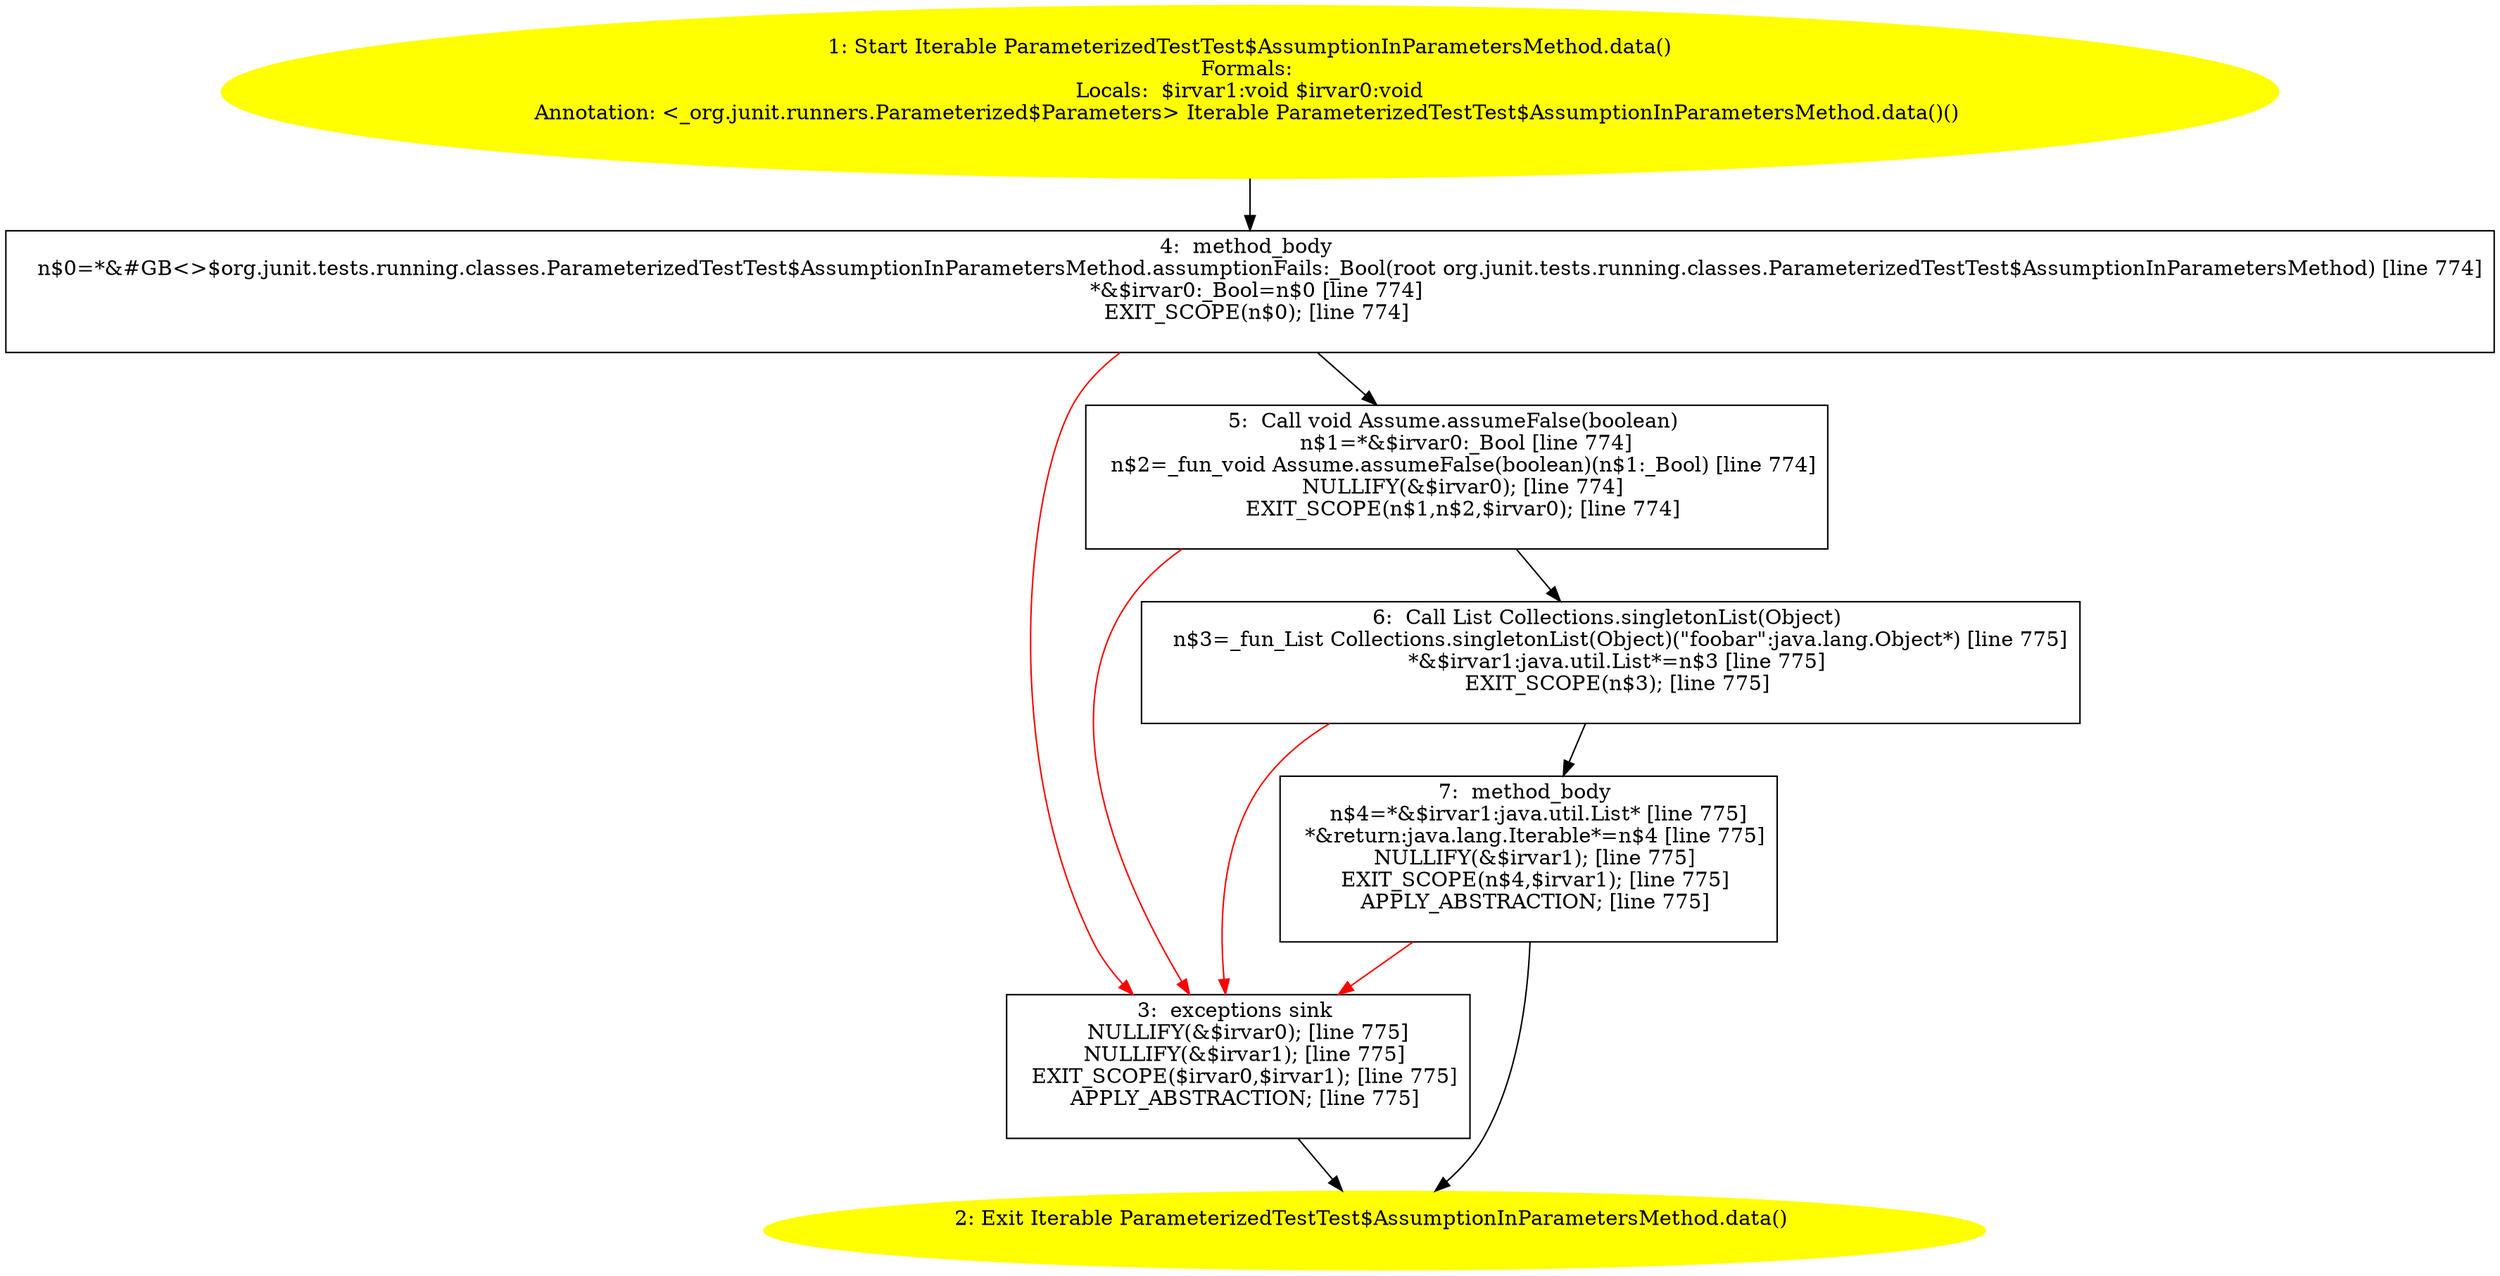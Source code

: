 /* @generated */
digraph cfg {
"org.junit.tests.running.classes.ParameterizedTestTest$AssumptionInParametersMethod.data():java.lang..bc3fddda8fd789f02c98d1b02d8ed5ed_1" [label="1: Start Iterable ParameterizedTestTest$AssumptionInParametersMethod.data()\nFormals: \nLocals:  $irvar1:void $irvar0:void\nAnnotation: <_org.junit.runners.Parameterized$Parameters> Iterable ParameterizedTestTest$AssumptionInParametersMethod.data()() \n  " color=yellow style=filled]
	

	 "org.junit.tests.running.classes.ParameterizedTestTest$AssumptionInParametersMethod.data():java.lang..bc3fddda8fd789f02c98d1b02d8ed5ed_1" -> "org.junit.tests.running.classes.ParameterizedTestTest$AssumptionInParametersMethod.data():java.lang..bc3fddda8fd789f02c98d1b02d8ed5ed_4" ;
"org.junit.tests.running.classes.ParameterizedTestTest$AssumptionInParametersMethod.data():java.lang..bc3fddda8fd789f02c98d1b02d8ed5ed_2" [label="2: Exit Iterable ParameterizedTestTest$AssumptionInParametersMethod.data() \n  " color=yellow style=filled]
	

"org.junit.tests.running.classes.ParameterizedTestTest$AssumptionInParametersMethod.data():java.lang..bc3fddda8fd789f02c98d1b02d8ed5ed_3" [label="3:  exceptions sink \n   NULLIFY(&$irvar0); [line 775]\n  NULLIFY(&$irvar1); [line 775]\n  EXIT_SCOPE($irvar0,$irvar1); [line 775]\n  APPLY_ABSTRACTION; [line 775]\n " shape="box"]
	

	 "org.junit.tests.running.classes.ParameterizedTestTest$AssumptionInParametersMethod.data():java.lang..bc3fddda8fd789f02c98d1b02d8ed5ed_3" -> "org.junit.tests.running.classes.ParameterizedTestTest$AssumptionInParametersMethod.data():java.lang..bc3fddda8fd789f02c98d1b02d8ed5ed_2" ;
"org.junit.tests.running.classes.ParameterizedTestTest$AssumptionInParametersMethod.data():java.lang..bc3fddda8fd789f02c98d1b02d8ed5ed_4" [label="4:  method_body \n   n$0=*&#GB<>$org.junit.tests.running.classes.ParameterizedTestTest$AssumptionInParametersMethod.assumptionFails:_Bool(root org.junit.tests.running.classes.ParameterizedTestTest$AssumptionInParametersMethod) [line 774]\n  *&$irvar0:_Bool=n$0 [line 774]\n  EXIT_SCOPE(n$0); [line 774]\n " shape="box"]
	

	 "org.junit.tests.running.classes.ParameterizedTestTest$AssumptionInParametersMethod.data():java.lang..bc3fddda8fd789f02c98d1b02d8ed5ed_4" -> "org.junit.tests.running.classes.ParameterizedTestTest$AssumptionInParametersMethod.data():java.lang..bc3fddda8fd789f02c98d1b02d8ed5ed_5" ;
	 "org.junit.tests.running.classes.ParameterizedTestTest$AssumptionInParametersMethod.data():java.lang..bc3fddda8fd789f02c98d1b02d8ed5ed_4" -> "org.junit.tests.running.classes.ParameterizedTestTest$AssumptionInParametersMethod.data():java.lang..bc3fddda8fd789f02c98d1b02d8ed5ed_3" [color="red" ];
"org.junit.tests.running.classes.ParameterizedTestTest$AssumptionInParametersMethod.data():java.lang..bc3fddda8fd789f02c98d1b02d8ed5ed_5" [label="5:  Call void Assume.assumeFalse(boolean) \n   n$1=*&$irvar0:_Bool [line 774]\n  n$2=_fun_void Assume.assumeFalse(boolean)(n$1:_Bool) [line 774]\n  NULLIFY(&$irvar0); [line 774]\n  EXIT_SCOPE(n$1,n$2,$irvar0); [line 774]\n " shape="box"]
	

	 "org.junit.tests.running.classes.ParameterizedTestTest$AssumptionInParametersMethod.data():java.lang..bc3fddda8fd789f02c98d1b02d8ed5ed_5" -> "org.junit.tests.running.classes.ParameterizedTestTest$AssumptionInParametersMethod.data():java.lang..bc3fddda8fd789f02c98d1b02d8ed5ed_6" ;
	 "org.junit.tests.running.classes.ParameterizedTestTest$AssumptionInParametersMethod.data():java.lang..bc3fddda8fd789f02c98d1b02d8ed5ed_5" -> "org.junit.tests.running.classes.ParameterizedTestTest$AssumptionInParametersMethod.data():java.lang..bc3fddda8fd789f02c98d1b02d8ed5ed_3" [color="red" ];
"org.junit.tests.running.classes.ParameterizedTestTest$AssumptionInParametersMethod.data():java.lang..bc3fddda8fd789f02c98d1b02d8ed5ed_6" [label="6:  Call List Collections.singletonList(Object) \n   n$3=_fun_List Collections.singletonList(Object)(\"foobar\":java.lang.Object*) [line 775]\n  *&$irvar1:java.util.List*=n$3 [line 775]\n  EXIT_SCOPE(n$3); [line 775]\n " shape="box"]
	

	 "org.junit.tests.running.classes.ParameterizedTestTest$AssumptionInParametersMethod.data():java.lang..bc3fddda8fd789f02c98d1b02d8ed5ed_6" -> "org.junit.tests.running.classes.ParameterizedTestTest$AssumptionInParametersMethod.data():java.lang..bc3fddda8fd789f02c98d1b02d8ed5ed_7" ;
	 "org.junit.tests.running.classes.ParameterizedTestTest$AssumptionInParametersMethod.data():java.lang..bc3fddda8fd789f02c98d1b02d8ed5ed_6" -> "org.junit.tests.running.classes.ParameterizedTestTest$AssumptionInParametersMethod.data():java.lang..bc3fddda8fd789f02c98d1b02d8ed5ed_3" [color="red" ];
"org.junit.tests.running.classes.ParameterizedTestTest$AssumptionInParametersMethod.data():java.lang..bc3fddda8fd789f02c98d1b02d8ed5ed_7" [label="7:  method_body \n   n$4=*&$irvar1:java.util.List* [line 775]\n  *&return:java.lang.Iterable*=n$4 [line 775]\n  NULLIFY(&$irvar1); [line 775]\n  EXIT_SCOPE(n$4,$irvar1); [line 775]\n  APPLY_ABSTRACTION; [line 775]\n " shape="box"]
	

	 "org.junit.tests.running.classes.ParameterizedTestTest$AssumptionInParametersMethod.data():java.lang..bc3fddda8fd789f02c98d1b02d8ed5ed_7" -> "org.junit.tests.running.classes.ParameterizedTestTest$AssumptionInParametersMethod.data():java.lang..bc3fddda8fd789f02c98d1b02d8ed5ed_2" ;
	 "org.junit.tests.running.classes.ParameterizedTestTest$AssumptionInParametersMethod.data():java.lang..bc3fddda8fd789f02c98d1b02d8ed5ed_7" -> "org.junit.tests.running.classes.ParameterizedTestTest$AssumptionInParametersMethod.data():java.lang..bc3fddda8fd789f02c98d1b02d8ed5ed_3" [color="red" ];
}
